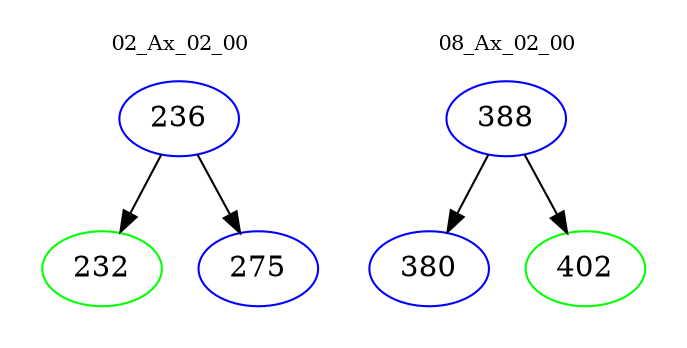 digraph{
subgraph cluster_0 {
color = white
label = "02_Ax_02_00";
fontsize=10;
T0_236 [label="236", color="blue"]
T0_236 -> T0_232 [color="black"]
T0_232 [label="232", color="green"]
T0_236 -> T0_275 [color="black"]
T0_275 [label="275", color="blue"]
}
subgraph cluster_1 {
color = white
label = "08_Ax_02_00";
fontsize=10;
T1_388 [label="388", color="blue"]
T1_388 -> T1_380 [color="black"]
T1_380 [label="380", color="blue"]
T1_388 -> T1_402 [color="black"]
T1_402 [label="402", color="green"]
}
}
